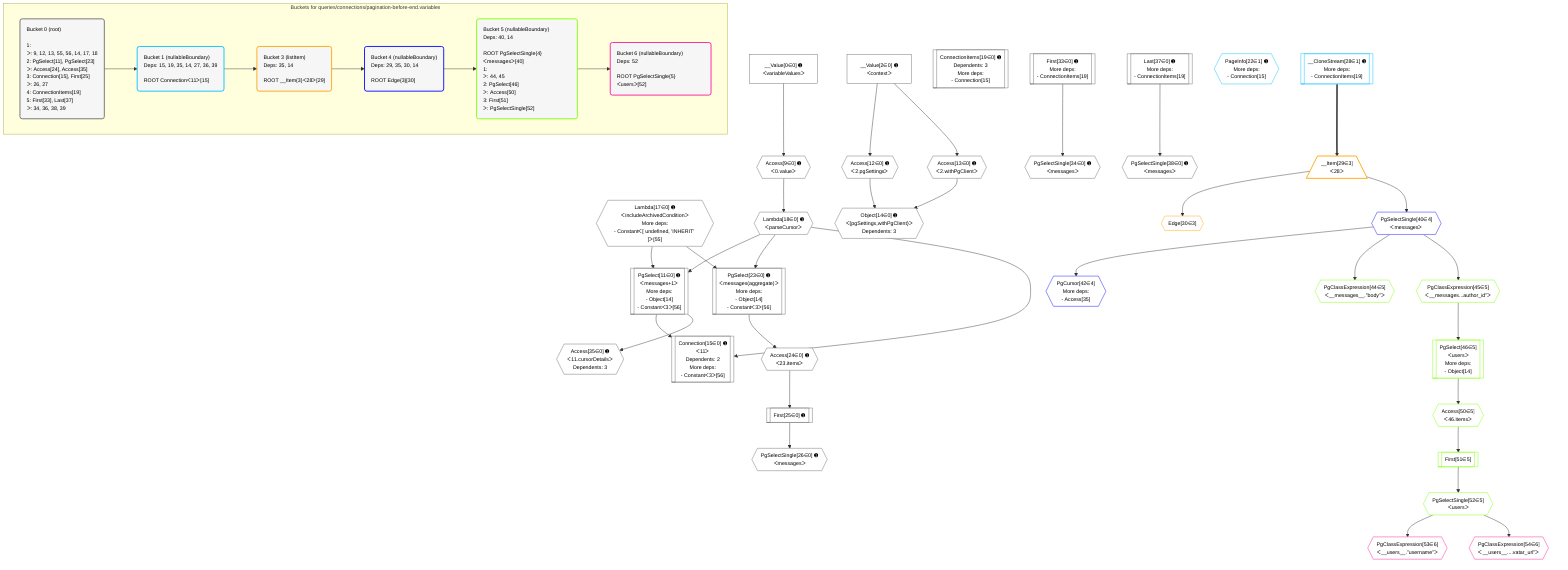 %%{init: {'themeVariables': { 'fontSize': '12px'}}}%%
graph TD
    classDef path fill:#eee,stroke:#000,color:#000
    classDef plan fill:#fff,stroke-width:1px,color:#000
    classDef itemplan fill:#fff,stroke-width:2px,color:#000
    classDef unbatchedplan fill:#dff,stroke-width:1px,color:#000
    classDef sideeffectplan fill:#fcc,stroke-width:2px,color:#000
    classDef bucket fill:#f6f6f6,color:#000,stroke-width:2px,text-align:left

    subgraph "Buckets for queries/connections/pagination-before-end.variables"
    Bucket0("Bucket 0 (root)<br /><br />1: <br />ᐳ: 9, 12, 13, 55, 56, 14, 17, 18<br />2: PgSelect[11], PgSelect[23]<br />ᐳ: Access[24], Access[35]<br />3: Connection[15], First[25]<br />ᐳ: 26, 27<br />4: ConnectionItems[19]<br />5: First[33], Last[37]<br />ᐳ: 34, 36, 38, 39"):::bucket
    Bucket1("Bucket 1 (nullableBoundary)<br />Deps: 15, 19, 35, 14, 27, 36, 39<br /><br />ROOT Connectionᐸ11ᐳ[15]"):::bucket
    Bucket3("Bucket 3 (listItem)<br />Deps: 35, 14<br /><br />ROOT __Item{3}ᐸ28ᐳ[29]"):::bucket
    Bucket4("Bucket 4 (nullableBoundary)<br />Deps: 29, 35, 30, 14<br /><br />ROOT Edge{3}[30]"):::bucket
    Bucket5("Bucket 5 (nullableBoundary)<br />Deps: 40, 14<br /><br />ROOT PgSelectSingle{4}ᐸmessagesᐳ[40]<br />1: <br />ᐳ: 44, 45<br />2: PgSelect[46]<br />ᐳ: Access[50]<br />3: First[51]<br />ᐳ: PgSelectSingle[52]"):::bucket
    Bucket6("Bucket 6 (nullableBoundary)<br />Deps: 52<br /><br />ROOT PgSelectSingle{5}ᐸusersᐳ[52]"):::bucket
    end
    Bucket0 --> Bucket1
    Bucket1 --> Bucket3
    Bucket3 --> Bucket4
    Bucket4 --> Bucket5
    Bucket5 --> Bucket6

    %% plan dependencies
    PgSelect11[["PgSelect[11∈0] ➊<br />ᐸmessages+1ᐳ<br />More deps:<br />- Object[14]<br />- Constantᐸ3ᐳ[56]"]]:::plan
    Lambda17{{"Lambda[17∈0] ➊<br />ᐸincludeArchivedConditionᐳ<br />More deps:<br />- Constantᐸ[ undefined, 'INHERIT' ]ᐳ[55]"}}:::plan
    Lambda18{{"Lambda[18∈0] ➊<br />ᐸparseCursorᐳ"}}:::plan
    Lambda17 & Lambda18 --> PgSelect11
    PgSelect23[["PgSelect[23∈0] ➊<br />ᐸmessages(aggregate)ᐳ<br />More deps:<br />- Object[14]<br />- Constantᐸ3ᐳ[56]"]]:::plan
    Lambda17 & Lambda18 --> PgSelect23
    Connection15[["Connection[15∈0] ➊<br />ᐸ11ᐳ<br />Dependents: 2<br />More deps:<br />- Constantᐸ3ᐳ[56]"]]:::plan
    PgSelect11 & Lambda18 --> Connection15
    Object14{{"Object[14∈0] ➊<br />ᐸ{pgSettings,withPgClient}ᐳ<br />Dependents: 3"}}:::plan
    Access12{{"Access[12∈0] ➊<br />ᐸ2.pgSettingsᐳ"}}:::plan
    Access13{{"Access[13∈0] ➊<br />ᐸ2.withPgClientᐳ"}}:::plan
    Access12 & Access13 --> Object14
    Access9{{"Access[9∈0] ➊<br />ᐸ0.valueᐳ"}}:::plan
    __Value0["__Value[0∈0] ➊<br />ᐸvariableValuesᐳ"]:::plan
    __Value0 --> Access9
    __Value2["__Value[2∈0] ➊<br />ᐸcontextᐳ"]:::plan
    __Value2 --> Access12
    __Value2 --> Access13
    Access9 --> Lambda18
    ConnectionItems19[["ConnectionItems[19∈0] ➊<br />Dependents: 3<br />More deps:<br />- Connection[15]"]]:::plan
    Access24{{"Access[24∈0] ➊<br />ᐸ23.itemsᐳ"}}:::plan
    PgSelect23 --> Access24
    First25[["First[25∈0] ➊"]]:::plan
    Access24 --> First25
    PgSelectSingle26{{"PgSelectSingle[26∈0] ➊<br />ᐸmessagesᐳ"}}:::plan
    First25 --> PgSelectSingle26
    First33[["First[33∈0] ➊<br />More deps:<br />- ConnectionItems[19]"]]:::plan
    PgSelectSingle34{{"PgSelectSingle[34∈0] ➊<br />ᐸmessagesᐳ"}}:::plan
    First33 --> PgSelectSingle34
    Access35{{"Access[35∈0] ➊<br />ᐸ11.cursorDetailsᐳ<br />Dependents: 3"}}:::plan
    PgSelect11 --> Access35
    Last37[["Last[37∈0] ➊<br />More deps:<br />- ConnectionItems[19]"]]:::plan
    PgSelectSingle38{{"PgSelectSingle[38∈0] ➊<br />ᐸmessagesᐳ"}}:::plan
    Last37 --> PgSelectSingle38
    PageInfo22{{"PageInfo[22∈1] ➊<br />More deps:<br />- Connection[15]"}}:::plan
    __CloneStream28[["__CloneStream[28∈1] ➊<br />More deps:<br />- ConnectionItems[19]"]]:::plan
    __Item29[/"__Item[29∈3]<br />ᐸ28ᐳ"\]:::itemplan
    __CloneStream28 ==> __Item29
    Edge30{{"Edge[30∈3]"}}:::plan
    __Item29 --> Edge30
    PgCursor42{{"PgCursor[42∈4]<br />More deps:<br />- Access[35]"}}:::plan
    PgSelectSingle40{{"PgSelectSingle[40∈4]<br />ᐸmessagesᐳ"}}:::plan
    PgSelectSingle40 --> PgCursor42
    __Item29 --> PgSelectSingle40
    PgSelect46[["PgSelect[46∈5]<br />ᐸusersᐳ<br />More deps:<br />- Object[14]"]]:::plan
    PgClassExpression45{{"PgClassExpression[45∈5]<br />ᐸ__messages...author_id”ᐳ"}}:::plan
    PgClassExpression45 --> PgSelect46
    PgClassExpression44{{"PgClassExpression[44∈5]<br />ᐸ__messages__.”body”ᐳ"}}:::plan
    PgSelectSingle40 --> PgClassExpression44
    PgSelectSingle40 --> PgClassExpression45
    Access50{{"Access[50∈5]<br />ᐸ46.itemsᐳ"}}:::plan
    PgSelect46 --> Access50
    First51[["First[51∈5]"]]:::plan
    Access50 --> First51
    PgSelectSingle52{{"PgSelectSingle[52∈5]<br />ᐸusersᐳ"}}:::plan
    First51 --> PgSelectSingle52
    PgClassExpression53{{"PgClassExpression[53∈6]<br />ᐸ__users__.”username”ᐳ"}}:::plan
    PgSelectSingle52 --> PgClassExpression53
    PgClassExpression54{{"PgClassExpression[54∈6]<br />ᐸ__users__....vatar_url”ᐳ"}}:::plan
    PgSelectSingle52 --> PgClassExpression54

    %% define steps
    classDef bucket0 stroke:#696969
    class Bucket0,__Value0,__Value2,Access9,PgSelect11,Access12,Access13,Object14,Connection15,Lambda17,Lambda18,ConnectionItems19,PgSelect23,Access24,First25,PgSelectSingle26,First33,PgSelectSingle34,Access35,Last37,PgSelectSingle38 bucket0
    classDef bucket1 stroke:#00bfff
    class Bucket1,PageInfo22,__CloneStream28 bucket1
    classDef bucket3 stroke:#ffa500
    class Bucket3,__Item29,Edge30 bucket3
    classDef bucket4 stroke:#0000ff
    class Bucket4,PgSelectSingle40,PgCursor42 bucket4
    classDef bucket5 stroke:#7fff00
    class Bucket5,PgClassExpression44,PgClassExpression45,PgSelect46,Access50,First51,PgSelectSingle52 bucket5
    classDef bucket6 stroke:#ff1493
    class Bucket6,PgClassExpression53,PgClassExpression54 bucket6
